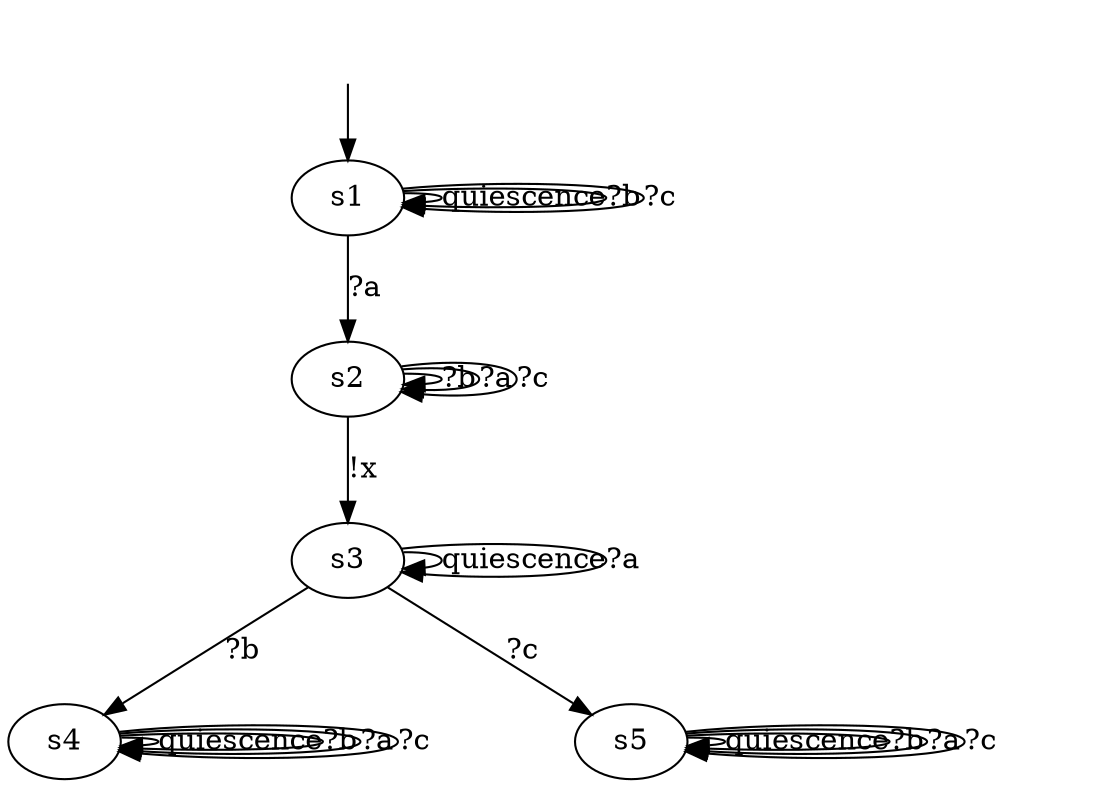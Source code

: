 digraph "../../DotModels/Iolts/ioco/07_ioco_S" {
s1 [label=s1];
s2 [label=s2];
s3 [label=s3];
s4 [label=s4];
s5 [label=s5];
s1 -> s1  [label=quiescence];
s1 -> s2  [label="?a"];
s1 -> s1  [label="?b"];
s1 -> s1  [label="?c"];
s2 -> s3  [label="!x"];
s2 -> s2  [label="?b"];
s2 -> s2  [label="?a"];
s2 -> s2  [label="?c"];
s3 -> s3  [label=quiescence];
s3 -> s4  [label="?b"];
s3 -> s5  [label="?c"];
s3 -> s3  [label="?a"];
s4 -> s4  [label=quiescence];
s4 -> s4  [label="?b"];
s4 -> s4  [label="?a"];
s4 -> s4  [label="?c"];
s5 -> s5  [label=quiescence];
s5 -> s5  [label="?b"];
s5 -> s5  [label="?a"];
s5 -> s5  [label="?c"];
__start0 [label="", shape=none];
__start0 -> s1  [label=""];
}

